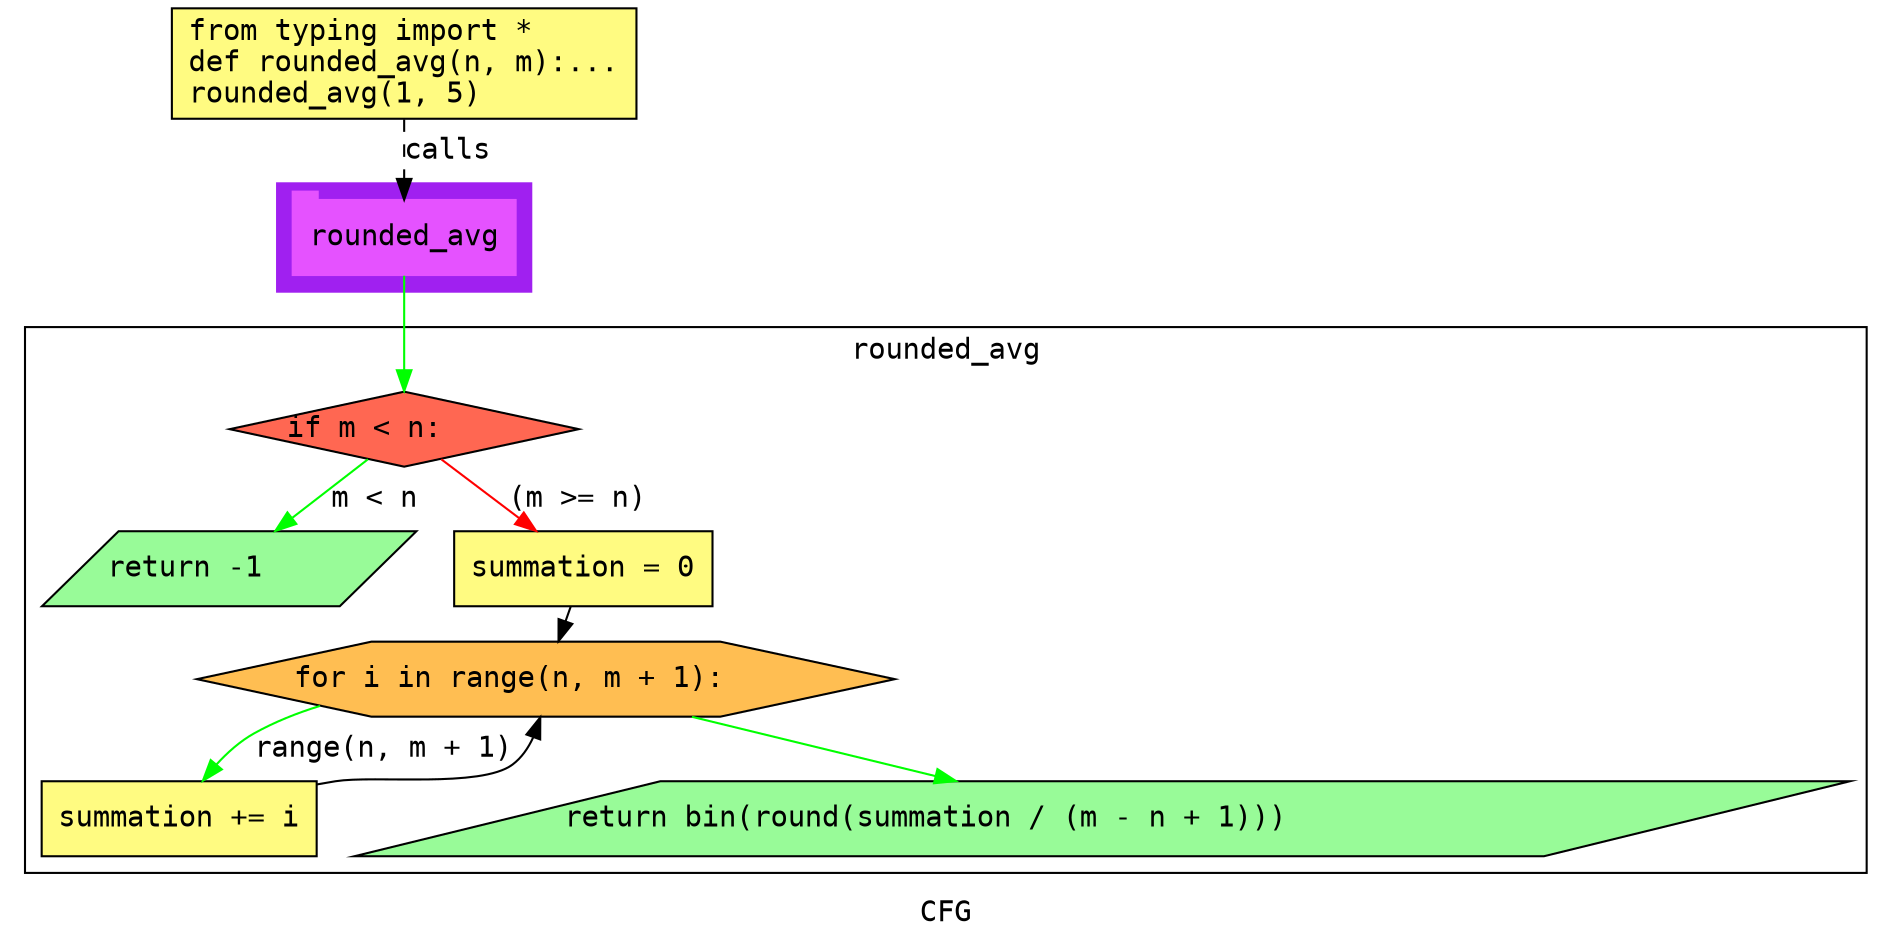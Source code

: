 digraph cluster658CFG {
	graph [bb="0,0,874,446",
		compound=True,
		fontname="DejaVu Sans Mono",
		label=CFG,
		lheight=0.21,
		lp="437,11.5",
		lwidth=0.35,
		pack=False,
		rankdir=TB,
		ranksep=0.02
	];
	node [fontname="DejaVu Sans Mono",
		label="\N"
	];
	edge [fontname="DejaVu Sans Mono"];
	subgraph cluster_1 {
		graph [bb="125,310,247,362",
			color=purple,
			compound=true,
			fontname="DejaVu Sans Mono",
			label="",
			rankdir=TB,
			ranksep=0.02,
			shape=tab,
			style=filled
		];
		node [fontname="DejaVu Sans Mono"];
		edge [fontname="DejaVu Sans Mono"];
		13	[color="#E552FF",
			height=0.5,
			label=rounded_avg,
			linenum="[10]",
			pos="186,336",
			shape=tab,
			style=filled,
			width=1.4861];
	}
	subgraph cluster2rounded_avg {
		graph [bb="8,31,866,293",
			compound=True,
			fontname="DejaVu Sans Mono",
			label=rounded_avg,
			lheight=0.21,
			lp="437,281.5",
			lwidth=1.26,
			pack=False,
			rankdir=TB,
			ranksep=0.02
		];
		node [fontname="DejaVu Sans Mono"];
		edge [fontname="DejaVu Sans Mono"];
		subgraph cluster_7 {
			graph [color=purple,
				compound=true,
				fontname="DejaVu Sans Mono",
				label="",
				rankdir=TB,
				ranksep=0.02,
				shape=tab,
				style=filled
			];
			node [fontname="DejaVu Sans Mono"];
			edge [fontname="DejaVu Sans Mono"];
		}
		3	[fillcolor="#FF6752",
			height=0.5,
			label="if m < n:\l",
			linenum="[3]",
			pos="186,244",
			shape=diamond,
			style="filled,solid",
			width=2.3234];
		4	[fillcolor="#98fb98",
			height=0.5,
			label="return -1\l",
			linenum="[4]",
			pos="103,177",
			shape=parallelogram,
			style="filled,solid",
			width=2.4088];
		3 -> 4	[color=green,
			label="m < n",
			lp="172,210.5",
			pos="e,124.92,195.17 168.8,229.53 158.46,221.43 145.02,210.9 132.98,201.47"];
		5	[fillcolor="#FFFB81",
			height=0.5,
			label="summation = 0\l",
			linenum="[5]",
			pos="270,177",
			shape=rectangle,
			style="filled,solid",
			width=1.7222];
		3 -> 5	[color=red,
			label="(m >= n)",
			lp="268.5,210.5",
			pos="e,247.82,195.17 203.4,229.53 213.87,221.43 227.48,210.9 239.66,201.47"];
		7	[fillcolor="#FFBE52",
			height=0.5,
			label="for i in range(n, m + 1):\l",
			linenum="[6]",
			pos="250,124",
			shape=hexagon,
			style="filled,solid",
			width=4.6489];
		5 -> 7	[color=black,
			pos="e,256.76,142.25 263.23,158.73 262.35,156.49 261.43,154.15 260.51,151.8"];
		9	[fillcolor="#FFFB81",
			height=0.5,
			label="summation += i\l",
			linenum="[7]",
			pos="82,57",
			shape=rectangle,
			style="filled,solid",
			width=1.8333];
		7 -> 9	[color=green,
			label="range(n, m + 1)",
			lp="147,90.5",
			pos="e,78.805,75.086 126.59,114.44 107.58,110.75 91.944,105.49 85,98 81.77,94.516 80.048,90.049 79.261,85.369"];
		10	[fillcolor="#98fb98",
			height=0.5,
			label="return bin(round(summation / (m - n + 1)))\l",
			linenum="[8]",
			pos="512,57",
			shape=parallelogram,
			style="filled,solid",
			width=9.6088];
		7 -> 10	[color=green,
			pos="e,443.17,75.077 318.84,105.92 353.9,97.223 396.7,86.606 433.09,77.578"];
		9 -> 7	[color=black,
			pos="e,238.28,105.59 148.19,73.309 151.17,73.9 154.11,74.467 157,75 181.72,79.56 190.74,71.321 213,83 219.91,86.625 226.21,92.068 231.57,\
97.781"];
	}
	1	[fillcolor="#FFFB81",
		height=0.73611,
		label="from typing import *\ldef rounded_avg(n, m):...\lrounded_avg(1, 5)\l",
		linenum="[1]",
		pos="186,419.5",
		shape=rectangle,
		style="filled,solid",
		width=3.0972];
	1 -> 13	[label=calls,
		lp="207,377.5",
		pos="e,186,354.13 186,392.71 186,383.66 186,373.47 186,364.3",
		style=dashed];
	13 -> 3	[color=green,
		pos="e,186,262.3 186,317.65 186,304.82 186,287.11 186,272.38"];
}
